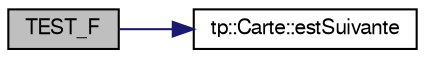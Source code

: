 digraph G
{
  edge [fontname="FreeSans",fontsize="10",labelfontname="FreeSans",labelfontsize="10"];
  node [fontname="FreeSans",fontsize="10",shape=record];
  rankdir="LR";
  Node1 [label="TEST_F",height=0.2,width=0.4,color="black", fillcolor="grey75", style="filled" fontcolor="black"];
  Node1 -> Node2 [color="midnightblue",fontsize="10",style="solid",fontname="FreeSans"];
  Node2 [label="tp::Carte::estSuivante",height=0.2,width=0.4,color="black", fillcolor="white", style="filled",URL="$classtp_1_1_carte.html#a5edc818d8fd91d6fc6b6cb5380fb8382"];
}
